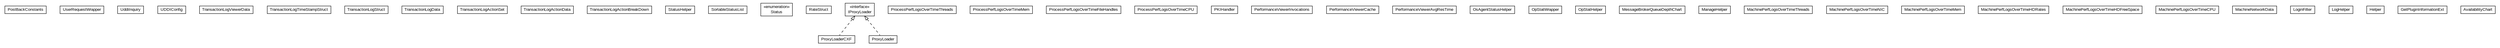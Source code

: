 #!/usr/local/bin/dot
#
# Class diagram 
# Generated by UMLGraph version R5_6-24-gf6e263 (http://www.umlgraph.org/)
#

digraph G {
	edge [fontname="arial",fontsize=10,labelfontname="arial",labelfontsize=10];
	node [fontname="arial",fontsize=10,shape=plaintext];
	nodesep=0.25;
	ranksep=0.5;
	// org.miloss.fgsms.presentation.PostBackConstants
	c79318 [label=<<table title="org.miloss.fgsms.presentation.PostBackConstants" border="0" cellborder="1" cellspacing="0" cellpadding="2" port="p" href="./PostBackConstants.html">
		<tr><td><table border="0" cellspacing="0" cellpadding="1">
<tr><td align="center" balign="center"> PostBackConstants </td></tr>
		</table></td></tr>
		</table>>, URL="./PostBackConstants.html", fontname="arial", fontcolor="black", fontsize=10.0];
	// org.miloss.fgsms.presentation.UserRequestWrapper
	c79319 [label=<<table title="org.miloss.fgsms.presentation.UserRequestWrapper" border="0" cellborder="1" cellspacing="0" cellpadding="2" port="p" href="./UserRequestWrapper.html">
		<tr><td><table border="0" cellspacing="0" cellpadding="1">
<tr><td align="center" balign="center"> UserRequestWrapper </td></tr>
		</table></td></tr>
		</table>>, URL="./UserRequestWrapper.html", fontname="arial", fontcolor="black", fontsize=10.0];
	// org.miloss.fgsms.presentation.UddiInquiry
	c79320 [label=<<table title="org.miloss.fgsms.presentation.UddiInquiry" border="0" cellborder="1" cellspacing="0" cellpadding="2" port="p" href="./UddiInquiry.html">
		<tr><td><table border="0" cellspacing="0" cellpadding="1">
<tr><td align="center" balign="center"> UddiInquiry </td></tr>
		</table></td></tr>
		</table>>, URL="./UddiInquiry.html", fontname="arial", fontcolor="black", fontsize=10.0];
	// org.miloss.fgsms.presentation.UDDIConfig
	c79321 [label=<<table title="org.miloss.fgsms.presentation.UDDIConfig" border="0" cellborder="1" cellspacing="0" cellpadding="2" port="p" href="./UDDIConfig.html">
		<tr><td><table border="0" cellspacing="0" cellpadding="1">
<tr><td align="center" balign="center"> UDDIConfig </td></tr>
		</table></td></tr>
		</table>>, URL="./UDDIConfig.html", fontname="arial", fontcolor="black", fontsize=10.0];
	// org.miloss.fgsms.presentation.TransactionLogViewerData
	c79322 [label=<<table title="org.miloss.fgsms.presentation.TransactionLogViewerData" border="0" cellborder="1" cellspacing="0" cellpadding="2" port="p" href="./TransactionLogViewerData.html">
		<tr><td><table border="0" cellspacing="0" cellpadding="1">
<tr><td align="center" balign="center"> TransactionLogViewerData </td></tr>
		</table></td></tr>
		</table>>, URL="./TransactionLogViewerData.html", fontname="arial", fontcolor="black", fontsize=10.0];
	// org.miloss.fgsms.presentation.TransactionLogTimeStampStruct
	c79323 [label=<<table title="org.miloss.fgsms.presentation.TransactionLogTimeStampStruct" border="0" cellborder="1" cellspacing="0" cellpadding="2" port="p" href="./TransactionLogTimeStampStruct.html">
		<tr><td><table border="0" cellspacing="0" cellpadding="1">
<tr><td align="center" balign="center"> TransactionLogTimeStampStruct </td></tr>
		</table></td></tr>
		</table>>, URL="./TransactionLogTimeStampStruct.html", fontname="arial", fontcolor="black", fontsize=10.0];
	// org.miloss.fgsms.presentation.TransactionLogStruct
	c79324 [label=<<table title="org.miloss.fgsms.presentation.TransactionLogStruct" border="0" cellborder="1" cellspacing="0" cellpadding="2" port="p" href="./TransactionLogStruct.html">
		<tr><td><table border="0" cellspacing="0" cellpadding="1">
<tr><td align="center" balign="center"> TransactionLogStruct </td></tr>
		</table></td></tr>
		</table>>, URL="./TransactionLogStruct.html", fontname="arial", fontcolor="black", fontsize=10.0];
	// org.miloss.fgsms.presentation.TransactionLogData
	c79325 [label=<<table title="org.miloss.fgsms.presentation.TransactionLogData" border="0" cellborder="1" cellspacing="0" cellpadding="2" port="p" href="./TransactionLogData.html">
		<tr><td><table border="0" cellspacing="0" cellpadding="1">
<tr><td align="center" balign="center"> TransactionLogData </td></tr>
		</table></td></tr>
		</table>>, URL="./TransactionLogData.html", fontname="arial", fontcolor="black", fontsize=10.0];
	// org.miloss.fgsms.presentation.TransactionLogActionSet
	c79326 [label=<<table title="org.miloss.fgsms.presentation.TransactionLogActionSet" border="0" cellborder="1" cellspacing="0" cellpadding="2" port="p" href="./TransactionLogActionSet.html">
		<tr><td><table border="0" cellspacing="0" cellpadding="1">
<tr><td align="center" balign="center"> TransactionLogActionSet </td></tr>
		</table></td></tr>
		</table>>, URL="./TransactionLogActionSet.html", fontname="arial", fontcolor="black", fontsize=10.0];
	// org.miloss.fgsms.presentation.TransactionLogActionData
	c79327 [label=<<table title="org.miloss.fgsms.presentation.TransactionLogActionData" border="0" cellborder="1" cellspacing="0" cellpadding="2" port="p" href="./TransactionLogActionData.html">
		<tr><td><table border="0" cellspacing="0" cellpadding="1">
<tr><td align="center" balign="center"> TransactionLogActionData </td></tr>
		</table></td></tr>
		</table>>, URL="./TransactionLogActionData.html", fontname="arial", fontcolor="black", fontsize=10.0];
	// org.miloss.fgsms.presentation.TransactionLogActionBreakDown
	c79328 [label=<<table title="org.miloss.fgsms.presentation.TransactionLogActionBreakDown" border="0" cellborder="1" cellspacing="0" cellpadding="2" port="p" href="./TransactionLogActionBreakDown.html">
		<tr><td><table border="0" cellspacing="0" cellpadding="1">
<tr><td align="center" balign="center"> TransactionLogActionBreakDown </td></tr>
		</table></td></tr>
		</table>>, URL="./TransactionLogActionBreakDown.html", fontname="arial", fontcolor="black", fontsize=10.0];
	// org.miloss.fgsms.presentation.StatusHelper
	c79329 [label=<<table title="org.miloss.fgsms.presentation.StatusHelper" border="0" cellborder="1" cellspacing="0" cellpadding="2" port="p" href="./StatusHelper.html">
		<tr><td><table border="0" cellspacing="0" cellpadding="1">
<tr><td align="center" balign="center"> StatusHelper </td></tr>
		</table></td></tr>
		</table>>, URL="./StatusHelper.html", fontname="arial", fontcolor="black", fontsize=10.0];
	// org.miloss.fgsms.presentation.SortableStatusList
	c79330 [label=<<table title="org.miloss.fgsms.presentation.SortableStatusList" border="0" cellborder="1" cellspacing="0" cellpadding="2" port="p" href="./SortableStatusList.html">
		<tr><td><table border="0" cellspacing="0" cellpadding="1">
<tr><td align="center" balign="center"> SortableStatusList </td></tr>
		</table></td></tr>
		</table>>, URL="./SortableStatusList.html", fontname="arial", fontcolor="black", fontsize=10.0];
	// org.miloss.fgsms.presentation.SortableStatusList.Status
	c79331 [label=<<table title="org.miloss.fgsms.presentation.SortableStatusList.Status" border="0" cellborder="1" cellspacing="0" cellpadding="2" port="p" href="./SortableStatusList.Status.html">
		<tr><td><table border="0" cellspacing="0" cellpadding="1">
<tr><td align="center" balign="center"> &#171;enumeration&#187; </td></tr>
<tr><td align="center" balign="center"> Status </td></tr>
		</table></td></tr>
		</table>>, URL="./SortableStatusList.Status.html", fontname="arial", fontcolor="black", fontsize=10.0];
	// org.miloss.fgsms.presentation.RateStruct
	c79332 [label=<<table title="org.miloss.fgsms.presentation.RateStruct" border="0" cellborder="1" cellspacing="0" cellpadding="2" port="p" href="./RateStruct.html">
		<tr><td><table border="0" cellspacing="0" cellpadding="1">
<tr><td align="center" balign="center"> RateStruct </td></tr>
		</table></td></tr>
		</table>>, URL="./RateStruct.html", fontname="arial", fontcolor="black", fontsize=10.0];
	// org.miloss.fgsms.presentation.ProxyLoaderCXF
	c79333 [label=<<table title="org.miloss.fgsms.presentation.ProxyLoaderCXF" border="0" cellborder="1" cellspacing="0" cellpadding="2" port="p" href="./ProxyLoaderCXF.html">
		<tr><td><table border="0" cellspacing="0" cellpadding="1">
<tr><td align="center" balign="center"> ProxyLoaderCXF </td></tr>
		</table></td></tr>
		</table>>, URL="./ProxyLoaderCXF.html", fontname="arial", fontcolor="black", fontsize=10.0];
	// org.miloss.fgsms.presentation.ProxyLoader
	c79334 [label=<<table title="org.miloss.fgsms.presentation.ProxyLoader" border="0" cellborder="1" cellspacing="0" cellpadding="2" port="p" href="./ProxyLoader.html">
		<tr><td><table border="0" cellspacing="0" cellpadding="1">
<tr><td align="center" balign="center"> ProxyLoader </td></tr>
		</table></td></tr>
		</table>>, URL="./ProxyLoader.html", fontname="arial", fontcolor="black", fontsize=10.0];
	// org.miloss.fgsms.presentation.ProcessPerfLogsOverTimeThreads
	c79335 [label=<<table title="org.miloss.fgsms.presentation.ProcessPerfLogsOverTimeThreads" border="0" cellborder="1" cellspacing="0" cellpadding="2" port="p" href="./ProcessPerfLogsOverTimeThreads.html">
		<tr><td><table border="0" cellspacing="0" cellpadding="1">
<tr><td align="center" balign="center"> ProcessPerfLogsOverTimeThreads </td></tr>
		</table></td></tr>
		</table>>, URL="./ProcessPerfLogsOverTimeThreads.html", fontname="arial", fontcolor="black", fontsize=10.0];
	// org.miloss.fgsms.presentation.ProcessPerfLogsOverTimeMem
	c79336 [label=<<table title="org.miloss.fgsms.presentation.ProcessPerfLogsOverTimeMem" border="0" cellborder="1" cellspacing="0" cellpadding="2" port="p" href="./ProcessPerfLogsOverTimeMem.html">
		<tr><td><table border="0" cellspacing="0" cellpadding="1">
<tr><td align="center" balign="center"> ProcessPerfLogsOverTimeMem </td></tr>
		</table></td></tr>
		</table>>, URL="./ProcessPerfLogsOverTimeMem.html", fontname="arial", fontcolor="black", fontsize=10.0];
	// org.miloss.fgsms.presentation.ProcessPerfLogsOverTimeFileHandles
	c79337 [label=<<table title="org.miloss.fgsms.presentation.ProcessPerfLogsOverTimeFileHandles" border="0" cellborder="1" cellspacing="0" cellpadding="2" port="p" href="./ProcessPerfLogsOverTimeFileHandles.html">
		<tr><td><table border="0" cellspacing="0" cellpadding="1">
<tr><td align="center" balign="center"> ProcessPerfLogsOverTimeFileHandles </td></tr>
		</table></td></tr>
		</table>>, URL="./ProcessPerfLogsOverTimeFileHandles.html", fontname="arial", fontcolor="black", fontsize=10.0];
	// org.miloss.fgsms.presentation.ProcessPerfLogsOverTimeCPU
	c79338 [label=<<table title="org.miloss.fgsms.presentation.ProcessPerfLogsOverTimeCPU" border="0" cellborder="1" cellspacing="0" cellpadding="2" port="p" href="./ProcessPerfLogsOverTimeCPU.html">
		<tr><td><table border="0" cellspacing="0" cellpadding="1">
<tr><td align="center" balign="center"> ProcessPerfLogsOverTimeCPU </td></tr>
		</table></td></tr>
		</table>>, URL="./ProcessPerfLogsOverTimeCPU.html", fontname="arial", fontcolor="black", fontsize=10.0];
	// org.miloss.fgsms.presentation.PKIHandler
	c79339 [label=<<table title="org.miloss.fgsms.presentation.PKIHandler" border="0" cellborder="1" cellspacing="0" cellpadding="2" port="p" href="./PKIHandler.html">
		<tr><td><table border="0" cellspacing="0" cellpadding="1">
<tr><td align="center" balign="center"> PKIHandler </td></tr>
		</table></td></tr>
		</table>>, URL="./PKIHandler.html", fontname="arial", fontcolor="black", fontsize=10.0];
	// org.miloss.fgsms.presentation.PerformanceViewerInvocations
	c79340 [label=<<table title="org.miloss.fgsms.presentation.PerformanceViewerInvocations" border="0" cellborder="1" cellspacing="0" cellpadding="2" port="p" href="./PerformanceViewerInvocations.html">
		<tr><td><table border="0" cellspacing="0" cellpadding="1">
<tr><td align="center" balign="center"> PerformanceViewerInvocations </td></tr>
		</table></td></tr>
		</table>>, URL="./PerformanceViewerInvocations.html", fontname="arial", fontcolor="black", fontsize=10.0];
	// org.miloss.fgsms.presentation.PerformanceViewerCache
	c79341 [label=<<table title="org.miloss.fgsms.presentation.PerformanceViewerCache" border="0" cellborder="1" cellspacing="0" cellpadding="2" port="p" href="./PerformanceViewerCache.html">
		<tr><td><table border="0" cellspacing="0" cellpadding="1">
<tr><td align="center" balign="center"> PerformanceViewerCache </td></tr>
		</table></td></tr>
		</table>>, URL="./PerformanceViewerCache.html", fontname="arial", fontcolor="black", fontsize=10.0];
	// org.miloss.fgsms.presentation.PerformanceViewerAvgResTime
	c79342 [label=<<table title="org.miloss.fgsms.presentation.PerformanceViewerAvgResTime" border="0" cellborder="1" cellspacing="0" cellpadding="2" port="p" href="./PerformanceViewerAvgResTime.html">
		<tr><td><table border="0" cellspacing="0" cellpadding="1">
<tr><td align="center" balign="center"> PerformanceViewerAvgResTime </td></tr>
		</table></td></tr>
		</table>>, URL="./PerformanceViewerAvgResTime.html", fontname="arial", fontcolor="black", fontsize=10.0];
	// org.miloss.fgsms.presentation.OsAgentStatusHelper
	c79343 [label=<<table title="org.miloss.fgsms.presentation.OsAgentStatusHelper" border="0" cellborder="1" cellspacing="0" cellpadding="2" port="p" href="./OsAgentStatusHelper.html">
		<tr><td><table border="0" cellspacing="0" cellpadding="1">
<tr><td align="center" balign="center"> OsAgentStatusHelper </td></tr>
		</table></td></tr>
		</table>>, URL="./OsAgentStatusHelper.html", fontname="arial", fontcolor="black", fontsize=10.0];
	// org.miloss.fgsms.presentation.OpStatWrapper
	c79344 [label=<<table title="org.miloss.fgsms.presentation.OpStatWrapper" border="0" cellborder="1" cellspacing="0" cellpadding="2" port="p" href="./OpStatWrapper.html">
		<tr><td><table border="0" cellspacing="0" cellpadding="1">
<tr><td align="center" balign="center"> OpStatWrapper </td></tr>
		</table></td></tr>
		</table>>, URL="./OpStatWrapper.html", fontname="arial", fontcolor="black", fontsize=10.0];
	// org.miloss.fgsms.presentation.OpStatHelper
	c79345 [label=<<table title="org.miloss.fgsms.presentation.OpStatHelper" border="0" cellborder="1" cellspacing="0" cellpadding="2" port="p" href="./OpStatHelper.html">
		<tr><td><table border="0" cellspacing="0" cellpadding="1">
<tr><td align="center" balign="center"> OpStatHelper </td></tr>
		</table></td></tr>
		</table>>, URL="./OpStatHelper.html", fontname="arial", fontcolor="black", fontsize=10.0];
	// org.miloss.fgsms.presentation.MessageBrokerQueueDepthChart
	c79346 [label=<<table title="org.miloss.fgsms.presentation.MessageBrokerQueueDepthChart" border="0" cellborder="1" cellspacing="0" cellpadding="2" port="p" href="./MessageBrokerQueueDepthChart.html">
		<tr><td><table border="0" cellspacing="0" cellpadding="1">
<tr><td align="center" balign="center"> MessageBrokerQueueDepthChart </td></tr>
		</table></td></tr>
		</table>>, URL="./MessageBrokerQueueDepthChart.html", fontname="arial", fontcolor="black", fontsize=10.0];
	// org.miloss.fgsms.presentation.ManageHelper
	c79347 [label=<<table title="org.miloss.fgsms.presentation.ManageHelper" border="0" cellborder="1" cellspacing="0" cellpadding="2" port="p" href="./ManageHelper.html">
		<tr><td><table border="0" cellspacing="0" cellpadding="1">
<tr><td align="center" balign="center"> ManageHelper </td></tr>
		</table></td></tr>
		</table>>, URL="./ManageHelper.html", fontname="arial", fontcolor="black", fontsize=10.0];
	// org.miloss.fgsms.presentation.MachinePerfLogsOverTimeThreads
	c79348 [label=<<table title="org.miloss.fgsms.presentation.MachinePerfLogsOverTimeThreads" border="0" cellborder="1" cellspacing="0" cellpadding="2" port="p" href="./MachinePerfLogsOverTimeThreads.html">
		<tr><td><table border="0" cellspacing="0" cellpadding="1">
<tr><td align="center" balign="center"> MachinePerfLogsOverTimeThreads </td></tr>
		</table></td></tr>
		</table>>, URL="./MachinePerfLogsOverTimeThreads.html", fontname="arial", fontcolor="black", fontsize=10.0];
	// org.miloss.fgsms.presentation.MachinePerfLogsOverTimeNIC
	c79349 [label=<<table title="org.miloss.fgsms.presentation.MachinePerfLogsOverTimeNIC" border="0" cellborder="1" cellspacing="0" cellpadding="2" port="p" href="./MachinePerfLogsOverTimeNIC.html">
		<tr><td><table border="0" cellspacing="0" cellpadding="1">
<tr><td align="center" balign="center"> MachinePerfLogsOverTimeNIC </td></tr>
		</table></td></tr>
		</table>>, URL="./MachinePerfLogsOverTimeNIC.html", fontname="arial", fontcolor="black", fontsize=10.0];
	// org.miloss.fgsms.presentation.MachinePerfLogsOverTimeMem
	c79350 [label=<<table title="org.miloss.fgsms.presentation.MachinePerfLogsOverTimeMem" border="0" cellborder="1" cellspacing="0" cellpadding="2" port="p" href="./MachinePerfLogsOverTimeMem.html">
		<tr><td><table border="0" cellspacing="0" cellpadding="1">
<tr><td align="center" balign="center"> MachinePerfLogsOverTimeMem </td></tr>
		</table></td></tr>
		</table>>, URL="./MachinePerfLogsOverTimeMem.html", fontname="arial", fontcolor="black", fontsize=10.0];
	// org.miloss.fgsms.presentation.MachinePerfLogsOverTimeHDRates
	c79351 [label=<<table title="org.miloss.fgsms.presentation.MachinePerfLogsOverTimeHDRates" border="0" cellborder="1" cellspacing="0" cellpadding="2" port="p" href="./MachinePerfLogsOverTimeHDRates.html">
		<tr><td><table border="0" cellspacing="0" cellpadding="1">
<tr><td align="center" balign="center"> MachinePerfLogsOverTimeHDRates </td></tr>
		</table></td></tr>
		</table>>, URL="./MachinePerfLogsOverTimeHDRates.html", fontname="arial", fontcolor="black", fontsize=10.0];
	// org.miloss.fgsms.presentation.MachinePerfLogsOverTimeHDFreeSpace
	c79352 [label=<<table title="org.miloss.fgsms.presentation.MachinePerfLogsOverTimeHDFreeSpace" border="0" cellborder="1" cellspacing="0" cellpadding="2" port="p" href="./MachinePerfLogsOverTimeHDFreeSpace.html">
		<tr><td><table border="0" cellspacing="0" cellpadding="1">
<tr><td align="center" balign="center"> MachinePerfLogsOverTimeHDFreeSpace </td></tr>
		</table></td></tr>
		</table>>, URL="./MachinePerfLogsOverTimeHDFreeSpace.html", fontname="arial", fontcolor="black", fontsize=10.0];
	// org.miloss.fgsms.presentation.MachinePerfLogsOverTimeCPU
	c79353 [label=<<table title="org.miloss.fgsms.presentation.MachinePerfLogsOverTimeCPU" border="0" cellborder="1" cellspacing="0" cellpadding="2" port="p" href="./MachinePerfLogsOverTimeCPU.html">
		<tr><td><table border="0" cellspacing="0" cellpadding="1">
<tr><td align="center" balign="center"> MachinePerfLogsOverTimeCPU </td></tr>
		</table></td></tr>
		</table>>, URL="./MachinePerfLogsOverTimeCPU.html", fontname="arial", fontcolor="black", fontsize=10.0];
	// org.miloss.fgsms.presentation.MachineNetworkData
	c79354 [label=<<table title="org.miloss.fgsms.presentation.MachineNetworkData" border="0" cellborder="1" cellspacing="0" cellpadding="2" port="p" href="./MachineNetworkData.html">
		<tr><td><table border="0" cellspacing="0" cellpadding="1">
<tr><td align="center" balign="center"> MachineNetworkData </td></tr>
		</table></td></tr>
		</table>>, URL="./MachineNetworkData.html", fontname="arial", fontcolor="black", fontsize=10.0];
	// org.miloss.fgsms.presentation.LoginFilter
	c79355 [label=<<table title="org.miloss.fgsms.presentation.LoginFilter" border="0" cellborder="1" cellspacing="0" cellpadding="2" port="p" href="./LoginFilter.html">
		<tr><td><table border="0" cellspacing="0" cellpadding="1">
<tr><td align="center" balign="center"> LoginFilter </td></tr>
		</table></td></tr>
		</table>>, URL="./LoginFilter.html", fontname="arial", fontcolor="black", fontsize=10.0];
	// org.miloss.fgsms.presentation.LogHelper
	c79356 [label=<<table title="org.miloss.fgsms.presentation.LogHelper" border="0" cellborder="1" cellspacing="0" cellpadding="2" port="p" href="./LogHelper.html">
		<tr><td><table border="0" cellspacing="0" cellpadding="1">
<tr><td align="center" balign="center"> LogHelper </td></tr>
		</table></td></tr>
		</table>>, URL="./LogHelper.html", fontname="arial", fontcolor="black", fontsize=10.0];
	// org.miloss.fgsms.presentation.IProxyLoader
	c79357 [label=<<table title="org.miloss.fgsms.presentation.IProxyLoader" border="0" cellborder="1" cellspacing="0" cellpadding="2" port="p" href="./IProxyLoader.html">
		<tr><td><table border="0" cellspacing="0" cellpadding="1">
<tr><td align="center" balign="center"> &#171;interface&#187; </td></tr>
<tr><td align="center" balign="center"> IProxyLoader </td></tr>
		</table></td></tr>
		</table>>, URL="./IProxyLoader.html", fontname="arial", fontcolor="black", fontsize=10.0];
	// org.miloss.fgsms.presentation.Helper
	c79358 [label=<<table title="org.miloss.fgsms.presentation.Helper" border="0" cellborder="1" cellspacing="0" cellpadding="2" port="p" href="./Helper.html">
		<tr><td><table border="0" cellspacing="0" cellpadding="1">
<tr><td align="center" balign="center"> Helper </td></tr>
		</table></td></tr>
		</table>>, URL="./Helper.html", fontname="arial", fontcolor="black", fontsize=10.0];
	// org.miloss.fgsms.presentation.GetPluginInformationExt
	c79359 [label=<<table title="org.miloss.fgsms.presentation.GetPluginInformationExt" border="0" cellborder="1" cellspacing="0" cellpadding="2" port="p" href="./GetPluginInformationExt.html">
		<tr><td><table border="0" cellspacing="0" cellpadding="1">
<tr><td align="center" balign="center"> GetPluginInformationExt </td></tr>
		</table></td></tr>
		</table>>, URL="./GetPluginInformationExt.html", fontname="arial", fontcolor="black", fontsize=10.0];
	// org.miloss.fgsms.presentation.AvailabilityChart
	c79360 [label=<<table title="org.miloss.fgsms.presentation.AvailabilityChart" border="0" cellborder="1" cellspacing="0" cellpadding="2" port="p" href="./AvailabilityChart.html">
		<tr><td><table border="0" cellspacing="0" cellpadding="1">
<tr><td align="center" balign="center"> AvailabilityChart </td></tr>
		</table></td></tr>
		</table>>, URL="./AvailabilityChart.html", fontname="arial", fontcolor="black", fontsize=10.0];
	//org.miloss.fgsms.presentation.ProxyLoaderCXF implements org.miloss.fgsms.presentation.IProxyLoader
	c79357:p -> c79333:p [dir=back,arrowtail=empty,style=dashed];
	//org.miloss.fgsms.presentation.ProxyLoader implements org.miloss.fgsms.presentation.IProxyLoader
	c79357:p -> c79334:p [dir=back,arrowtail=empty,style=dashed];
}


